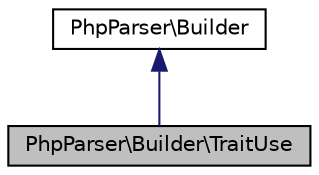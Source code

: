 digraph "PhpParser\Builder\TraitUse"
{
  edge [fontname="Helvetica",fontsize="10",labelfontname="Helvetica",labelfontsize="10"];
  node [fontname="Helvetica",fontsize="10",shape=record];
  Node2 [label="PhpParser\\Builder\\TraitUse",height=0.2,width=0.4,color="black", fillcolor="grey75", style="filled", fontcolor="black"];
  Node3 -> Node2 [dir="back",color="midnightblue",fontsize="10",style="solid",fontname="Helvetica"];
  Node3 [label="PhpParser\\Builder",height=0.2,width=0.4,color="black", fillcolor="white", style="filled",URL="$interfacePhpParser_1_1Builder.html"];
}
